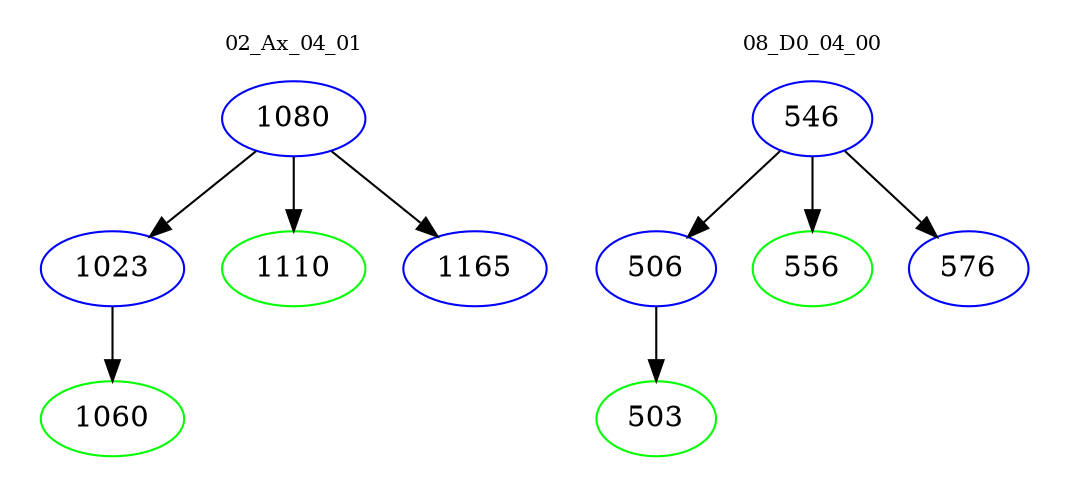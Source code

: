 digraph{
subgraph cluster_0 {
color = white
label = "02_Ax_04_01";
fontsize=10;
T0_1080 [label="1080", color="blue"]
T0_1080 -> T0_1023 [color="black"]
T0_1023 [label="1023", color="blue"]
T0_1023 -> T0_1060 [color="black"]
T0_1060 [label="1060", color="green"]
T0_1080 -> T0_1110 [color="black"]
T0_1110 [label="1110", color="green"]
T0_1080 -> T0_1165 [color="black"]
T0_1165 [label="1165", color="blue"]
}
subgraph cluster_1 {
color = white
label = "08_D0_04_00";
fontsize=10;
T1_546 [label="546", color="blue"]
T1_546 -> T1_506 [color="black"]
T1_506 [label="506", color="blue"]
T1_506 -> T1_503 [color="black"]
T1_503 [label="503", color="green"]
T1_546 -> T1_556 [color="black"]
T1_556 [label="556", color="green"]
T1_546 -> T1_576 [color="black"]
T1_576 [label="576", color="blue"]
}
}
